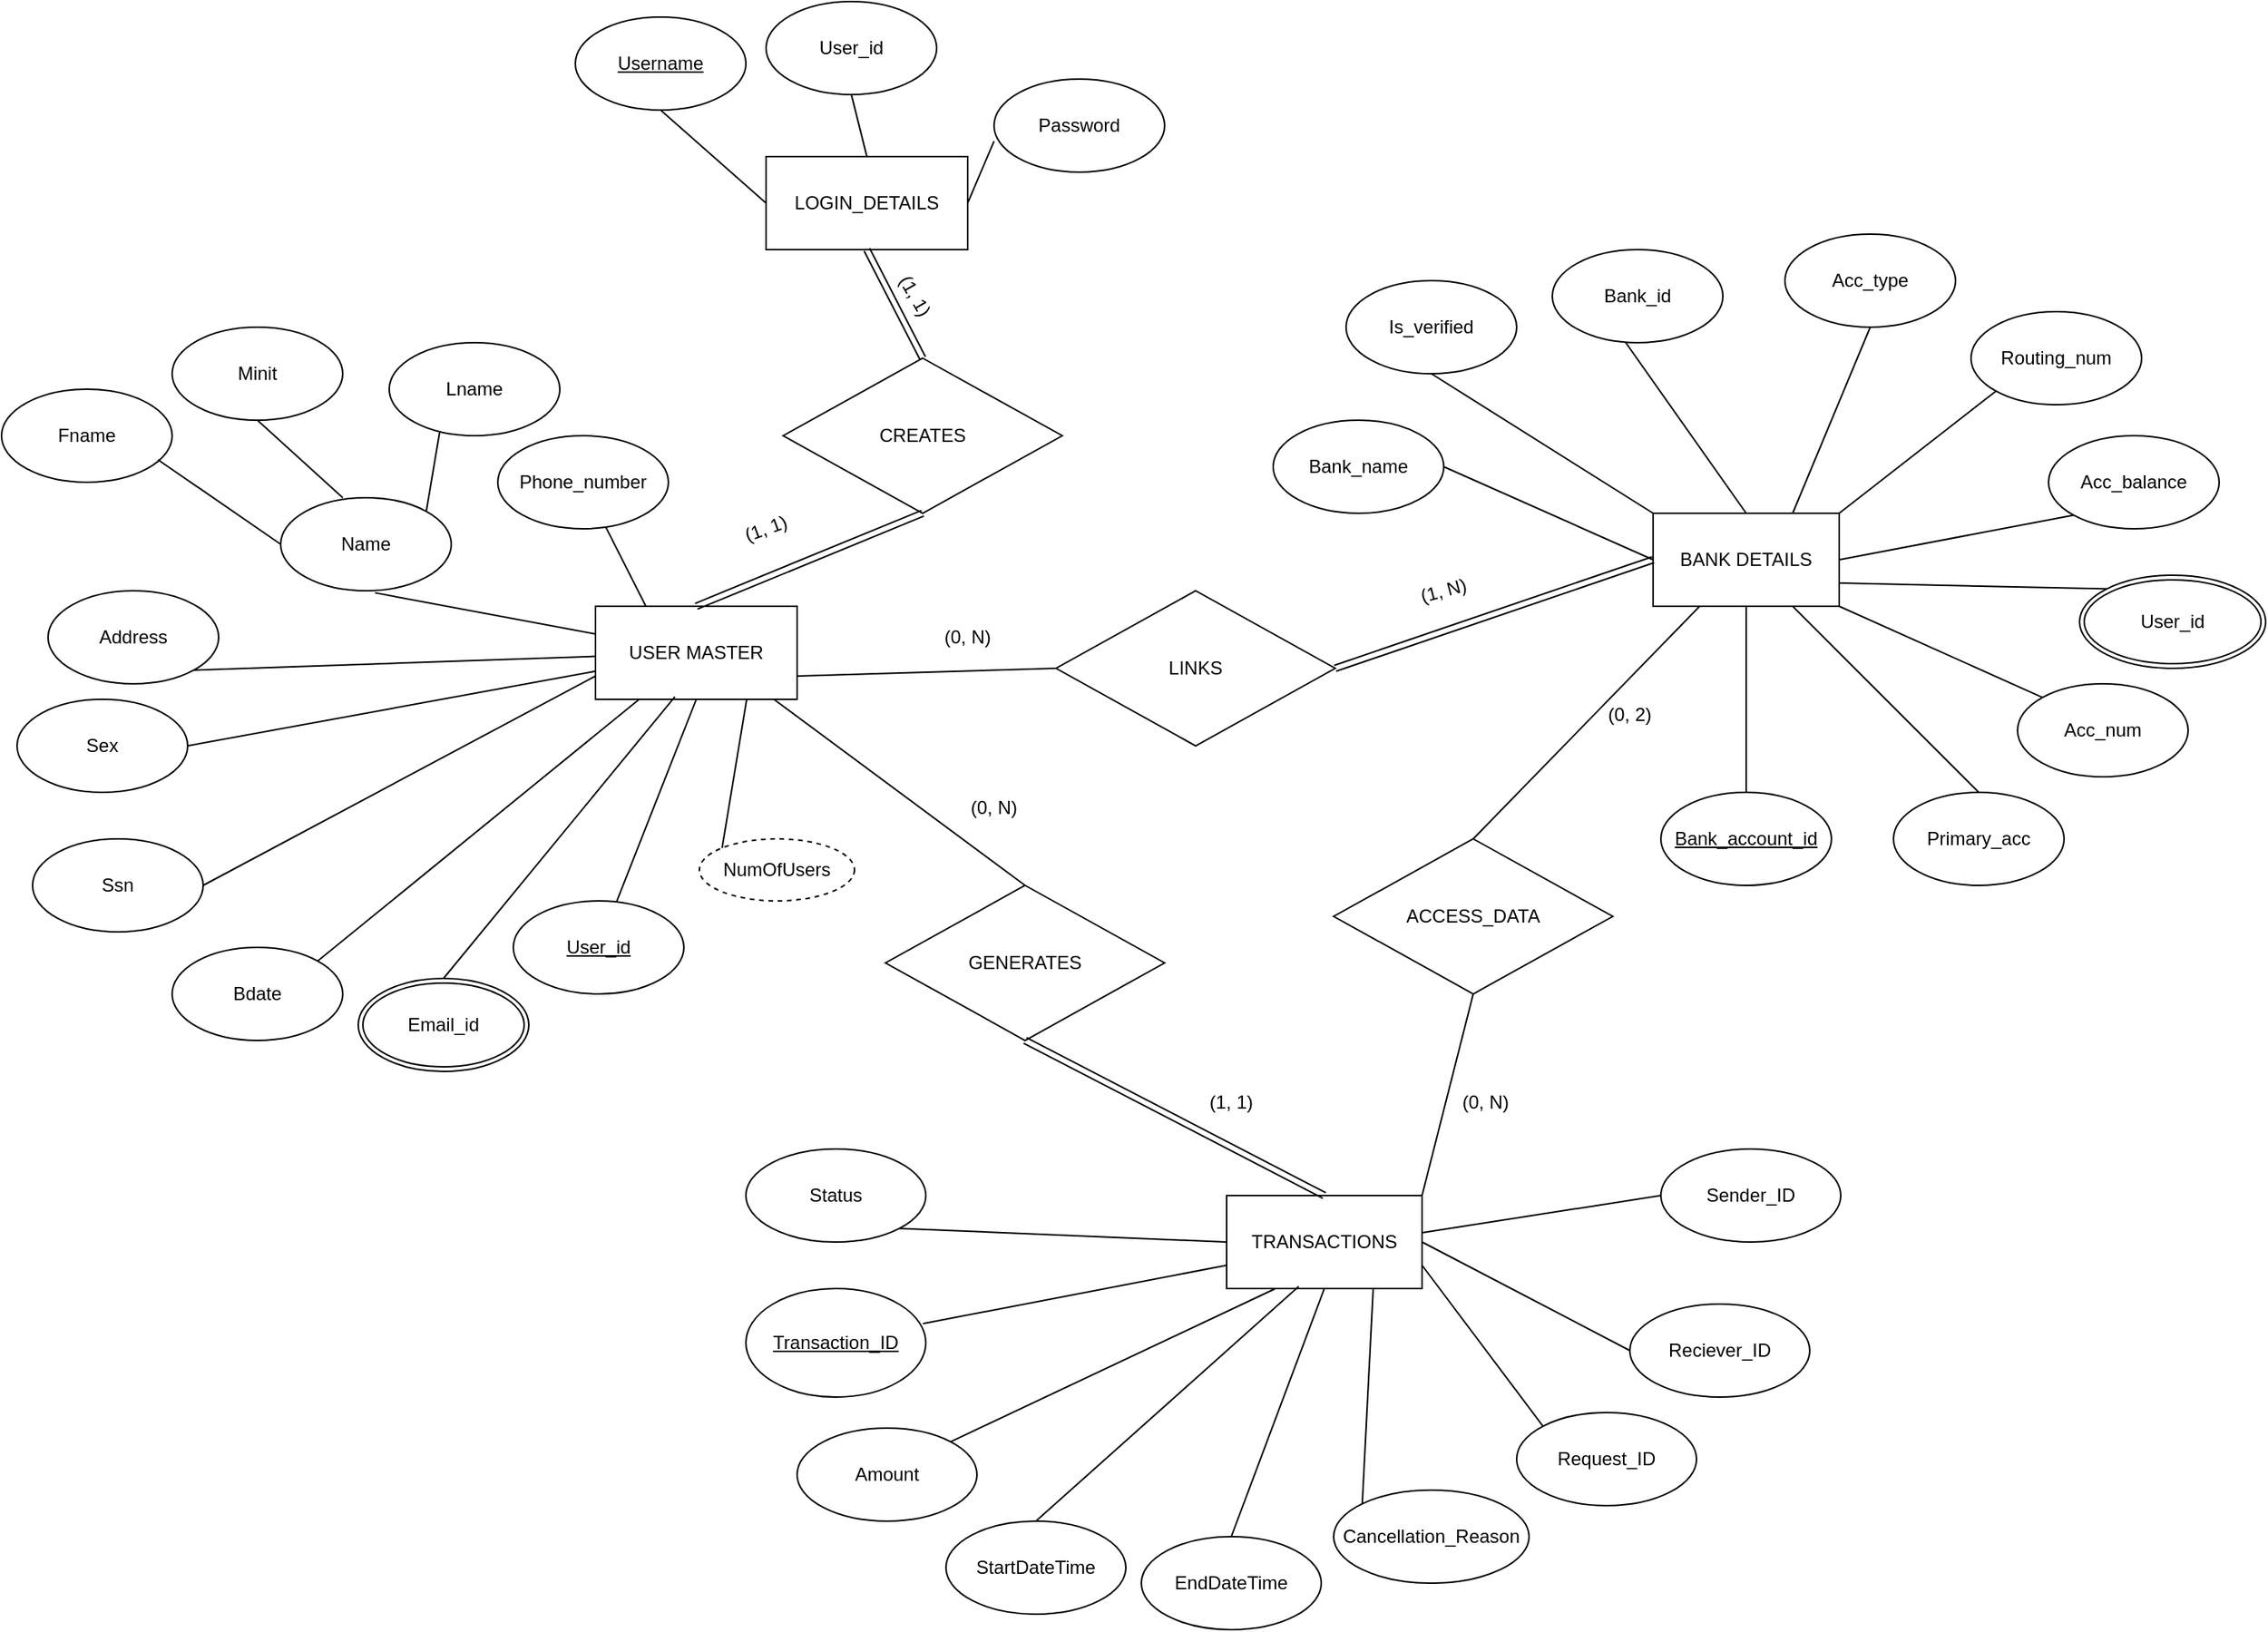 <mxfile version="12.7.4" type="google"><diagram id="C5RBs43oDa-KdzZeNtuy" name="Page-1"><mxGraphModel dx="1865" dy="1716" grid="1" gridSize="10" guides="1" tooltips="1" connect="1" arrows="1" fold="1" page="1" pageScale="1" pageWidth="827" pageHeight="1169" math="0" shadow="0"><root><mxCell id="WIyWlLk6GJQsqaUBKTNV-0"/><mxCell id="WIyWlLk6GJQsqaUBKTNV-1" parent="WIyWlLk6GJQsqaUBKTNV-0"/><mxCell id="PMgx4lqD4_zVNb_lcjUL-0" value="USER MASTER" style="rounded=0;whiteSpace=wrap;html=1;" parent="WIyWlLk6GJQsqaUBKTNV-1" vertex="1"><mxGeometry x="233" y="160" width="130" height="60" as="geometry"/></mxCell><mxCell id="PMgx4lqD4_zVNb_lcjUL-1" value="BANK DETAILS" style="rounded=0;whiteSpace=wrap;html=1;direction=east;" parent="WIyWlLk6GJQsqaUBKTNV-1" vertex="1"><mxGeometry x="915" y="100" width="120" height="60" as="geometry"/></mxCell><mxCell id="PMgx4lqD4_zVNb_lcjUL-2" value="TRANSACTIONS" style="rounded=0;whiteSpace=wrap;html=1;" parent="WIyWlLk6GJQsqaUBKTNV-1" vertex="1"><mxGeometry x="640" y="540" width="126" height="60" as="geometry"/></mxCell><mxCell id="PMgx4lqD4_zVNb_lcjUL-3" value="Name" style="ellipse;whiteSpace=wrap;html=1;" parent="WIyWlLk6GJQsqaUBKTNV-1" vertex="1"><mxGeometry x="30" y="90" width="110" height="60" as="geometry"/></mxCell><mxCell id="PMgx4lqD4_zVNb_lcjUL-5" value="Fname" style="ellipse;whiteSpace=wrap;html=1;" parent="WIyWlLk6GJQsqaUBKTNV-1" vertex="1"><mxGeometry x="-150" y="20" width="110" height="60" as="geometry"/></mxCell><mxCell id="PMgx4lqD4_zVNb_lcjUL-6" value="Sex" style="ellipse;whiteSpace=wrap;html=1;" parent="WIyWlLk6GJQsqaUBKTNV-1" vertex="1"><mxGeometry x="-140" y="220" width="110" height="60" as="geometry"/></mxCell><mxCell id="PMgx4lqD4_zVNb_lcjUL-7" value="Minit" style="ellipse;whiteSpace=wrap;html=1;" parent="WIyWlLk6GJQsqaUBKTNV-1" vertex="1"><mxGeometry x="-40" y="-20" width="110" height="60" as="geometry"/></mxCell><mxCell id="-SacyoYC46OH4VudDizA-0" value="Acc_num" style="ellipse;whiteSpace=wrap;html=1;" parent="WIyWlLk6GJQsqaUBKTNV-1" vertex="1"><mxGeometry x="1150" y="210" width="110" height="60" as="geometry"/></mxCell><mxCell id="PMgx4lqD4_zVNb_lcjUL-8" value="Lname" style="ellipse;whiteSpace=wrap;html=1;" parent="WIyWlLk6GJQsqaUBKTNV-1" vertex="1"><mxGeometry x="100" y="-10" width="110" height="60" as="geometry"/></mxCell><mxCell id="-SacyoYC46OH4VudDizA-1" value="Phone_number" style="ellipse;whiteSpace=wrap;html=1;" parent="WIyWlLk6GJQsqaUBKTNV-1" vertex="1"><mxGeometry x="170" y="50" width="110" height="60" as="geometry"/></mxCell><mxCell id="-SacyoYC46OH4VudDizA-2" value="Primary_acc" style="ellipse;whiteSpace=wrap;html=1;" parent="WIyWlLk6GJQsqaUBKTNV-1" vertex="1"><mxGeometry x="1070" y="280" width="110" height="60" as="geometry"/></mxCell><mxCell id="PMgx4lqD4_zVNb_lcjUL-10" value="Address" style="ellipse;whiteSpace=wrap;html=1;" parent="WIyWlLk6GJQsqaUBKTNV-1" vertex="1"><mxGeometry x="-120" y="150" width="110" height="60" as="geometry"/></mxCell><mxCell id="-SacyoYC46OH4VudDizA-3" value="Bank_name" style="ellipse;whiteSpace=wrap;html=1;" parent="WIyWlLk6GJQsqaUBKTNV-1" vertex="1"><mxGeometry x="670" y="40" width="110" height="60" as="geometry"/></mxCell><mxCell id="PMgx4lqD4_zVNb_lcjUL-11" value="Reciever_ID" style="ellipse;whiteSpace=wrap;html=1;" parent="WIyWlLk6GJQsqaUBKTNV-1" vertex="1"><mxGeometry x="900" y="610" width="116" height="60" as="geometry"/></mxCell><mxCell id="-SacyoYC46OH4VudDizA-4" value="Acc_type" style="ellipse;whiteSpace=wrap;html=1;" parent="WIyWlLk6GJQsqaUBKTNV-1" vertex="1"><mxGeometry x="1000" y="-80" width="110" height="60" as="geometry"/></mxCell><mxCell id="PMgx4lqD4_zVNb_lcjUL-12" value="Bdate" style="ellipse;whiteSpace=wrap;html=1;" parent="WIyWlLk6GJQsqaUBKTNV-1" vertex="1"><mxGeometry x="-40" y="380" width="110" height="60" as="geometry"/></mxCell><mxCell id="PMgx4lqD4_zVNb_lcjUL-13" value="Amount" style="ellipse;whiteSpace=wrap;html=1;" parent="WIyWlLk6GJQsqaUBKTNV-1" vertex="1"><mxGeometry x="363" y="690" width="116" height="60" as="geometry"/></mxCell><mxCell id="PMgx4lqD4_zVNb_lcjUL-14" value="Acc_balance" style="ellipse;whiteSpace=wrap;html=1;" parent="WIyWlLk6GJQsqaUBKTNV-1" vertex="1"><mxGeometry x="1170" y="50" width="110" height="60" as="geometry"/></mxCell><mxCell id="PMgx4lqD4_zVNb_lcjUL-15" value="Bank_id" style="ellipse;whiteSpace=wrap;html=1;" parent="WIyWlLk6GJQsqaUBKTNV-1" vertex="1"><mxGeometry x="850" y="-70" width="110" height="60" as="geometry"/></mxCell><mxCell id="PMgx4lqD4_zVNb_lcjUL-16" value="Routing_num" style="ellipse;whiteSpace=wrap;html=1;" parent="WIyWlLk6GJQsqaUBKTNV-1" vertex="1"><mxGeometry x="1120" y="-30" width="110" height="60" as="geometry"/></mxCell><mxCell id="PMgx4lqD4_zVNb_lcjUL-17" value="Sender_ID" style="ellipse;whiteSpace=wrap;html=1;" parent="WIyWlLk6GJQsqaUBKTNV-1" vertex="1"><mxGeometry x="920" y="510" width="116" height="60" as="geometry"/></mxCell><mxCell id="PMgx4lqD4_zVNb_lcjUL-18" value="EndDateTime" style="ellipse;whiteSpace=wrap;html=1;" parent="WIyWlLk6GJQsqaUBKTNV-1" vertex="1"><mxGeometry x="585" y="760" width="116" height="60" as="geometry"/></mxCell><mxCell id="PMgx4lqD4_zVNb_lcjUL-19" value="&lt;u&gt;User_id&lt;/u&gt;" style="ellipse;whiteSpace=wrap;html=1;" parent="WIyWlLk6GJQsqaUBKTNV-1" vertex="1"><mxGeometry x="180" y="350" width="110" height="60" as="geometry"/></mxCell><mxCell id="PMgx4lqD4_zVNb_lcjUL-20" value="&lt;u&gt;Username&lt;/u&gt;" style="ellipse;whiteSpace=wrap;html=1;" parent="WIyWlLk6GJQsqaUBKTNV-1" vertex="1"><mxGeometry x="220" y="-220" width="110" height="60" as="geometry"/></mxCell><mxCell id="PMgx4lqD4_zVNb_lcjUL-21" value="Ssn" style="ellipse;whiteSpace=wrap;html=1;" parent="WIyWlLk6GJQsqaUBKTNV-1" vertex="1"><mxGeometry x="-130" y="310" width="110" height="60" as="geometry"/></mxCell><mxCell id="PMgx4lqD4_zVNb_lcjUL-23" value="StartDateTime" style="ellipse;whiteSpace=wrap;html=1;" parent="WIyWlLk6GJQsqaUBKTNV-1" vertex="1"><mxGeometry x="459" y="750" width="116" height="60" as="geometry"/></mxCell><mxCell id="SpiXHMobqLjjM5GhveJn-0" value="Transaction_ID" style="ellipse;whiteSpace=wrap;html=1;align=center;fontStyle=4;" parent="WIyWlLk6GJQsqaUBKTNV-1" vertex="1"><mxGeometry x="330" y="600" width="116" height="70" as="geometry"/></mxCell><mxCell id="-SacyoYC46OH4VudDizA-5" value="Is_verified" style="ellipse;whiteSpace=wrap;html=1;" parent="WIyWlLk6GJQsqaUBKTNV-1" vertex="1"><mxGeometry x="717" y="-50" width="110" height="60" as="geometry"/></mxCell><mxCell id="SpiXHMobqLjjM5GhveJn-2" value="Status" style="ellipse;whiteSpace=wrap;html=1;" parent="WIyWlLk6GJQsqaUBKTNV-1" vertex="1"><mxGeometry x="330" y="510" width="116" height="60" as="geometry"/></mxCell><mxCell id="SpiXHMobqLjjM5GhveJn-3" value="Cancellation_Reason" style="ellipse;whiteSpace=wrap;html=1;" parent="WIyWlLk6GJQsqaUBKTNV-1" vertex="1"><mxGeometry x="709" y="730" width="126" height="60" as="geometry"/></mxCell><mxCell id="PMgx4lqD4_zVNb_lcjUL-25" value="&lt;span style=&quot;color: rgba(0 , 0 , 0 , 0) ; font-family: monospace ; font-size: 0px&quot;&gt;%3CmxGraphModel%3E%3Croot%3E%3CmxCell%20id%3D%220%22%2F%3E%3CmxCell%20id%3D%221%22%20parent%3D%220%22%2F%3E%3CmxCell%20id%3D%222%22%20value%3D%22Username%22%20style%3D%22ellipse%3BwhiteSpace%3Dwrap%3Bhtml%3D1%3B%22%20vertex%3D%221%22%20parent%3D%221%22%3E%3CmxGeometry%20x%3D%22340%22%20y%3D%2250%22%20width%3D%22110%22%20height%3D%2260%22%20as%3D%22geometry%22%2F%3E%3C%2FmxCell%3E%3C%2Froot%3E%3C%2FmxGraphModel%3E&lt;/span&gt;" style="text;html=1;align=center;verticalAlign=middle;resizable=0;points=[];autosize=1;" parent="WIyWlLk6GJQsqaUBKTNV-1" vertex="1"><mxGeometry x="780" y="210" width="20" height="20" as="geometry"/></mxCell><mxCell id="PMgx4lqD4_zVNb_lcjUL-29" value="Password" style="ellipse;whiteSpace=wrap;html=1;" parent="WIyWlLk6GJQsqaUBKTNV-1" vertex="1"><mxGeometry x="490" y="-180" width="110" height="60" as="geometry"/></mxCell><mxCell id="SpiXHMobqLjjM5GhveJn-4" value="Request_ID" style="ellipse;whiteSpace=wrap;html=1;" parent="WIyWlLk6GJQsqaUBKTNV-1" vertex="1"><mxGeometry x="827" y="680" width="116" height="60" as="geometry"/></mxCell><mxCell id="SpiXHMobqLjjM5GhveJn-13" value="" style="endArrow=none;html=1;rounded=0;exitX=1;exitY=0.4;exitDx=0;exitDy=0;exitPerimeter=0;entryX=0;entryY=0.5;entryDx=0;entryDy=0;" parent="WIyWlLk6GJQsqaUBKTNV-1" source="PMgx4lqD4_zVNb_lcjUL-2" target="PMgx4lqD4_zVNb_lcjUL-17" edge="1"><mxGeometry relative="1" as="geometry"><mxPoint x="458" y="530" as="sourcePoint"/><mxPoint x="618" y="530" as="targetPoint"/></mxGeometry></mxCell><mxCell id="-SacyoYC46OH4VudDizA-17" value="" style="endArrow=none;html=1;entryX=0.43;entryY=0.998;entryDx=0;entryDy=0;entryPerimeter=0;exitX=0.5;exitY=0;exitDx=0;exitDy=0;" parent="WIyWlLk6GJQsqaUBKTNV-1" source="PMgx4lqD4_zVNb_lcjUL-1" target="PMgx4lqD4_zVNb_lcjUL-15" edge="1"><mxGeometry width="50" height="50" relative="1" as="geometry"><mxPoint x="920" y="150" as="sourcePoint"/><mxPoint x="970" y="100" as="targetPoint"/></mxGeometry></mxCell><mxCell id="PMgx4lqD4_zVNb_lcjUL-43" value="" style="endArrow=none;html=1;rounded=0;exitX=0.553;exitY=1.022;exitDx=0;exitDy=0;exitPerimeter=0;" parent="WIyWlLk6GJQsqaUBKTNV-1" source="PMgx4lqD4_zVNb_lcjUL-3" target="PMgx4lqD4_zVNb_lcjUL-0" edge="1"><mxGeometry relative="1" as="geometry"><mxPoint x="180" y="190" as="sourcePoint"/><mxPoint x="340" y="190" as="targetPoint"/></mxGeometry></mxCell><mxCell id="-SacyoYC46OH4VudDizA-19" value="" style="endArrow=none;html=1;entryX=0.5;entryY=1;entryDx=0;entryDy=0;exitX=0;exitY=0;exitDx=0;exitDy=0;" parent="WIyWlLk6GJQsqaUBKTNV-1" source="PMgx4lqD4_zVNb_lcjUL-1" target="-SacyoYC46OH4VudDizA-5" edge="1"><mxGeometry width="50" height="50" relative="1" as="geometry"><mxPoint x="800.0" y="140.12" as="sourcePoint"/><mxPoint x="802.3" y="70.0" as="targetPoint"/></mxGeometry></mxCell><mxCell id="PMgx4lqD4_zVNb_lcjUL-44" value="" style="endArrow=none;html=1;rounded=0;entryX=0.5;entryY=1;entryDx=0;entryDy=0;exitX=0;exitY=0.5;exitDx=0;exitDy=0;" parent="WIyWlLk6GJQsqaUBKTNV-1" source="M8DTPCtkefdffaycc7An-2" target="PMgx4lqD4_zVNb_lcjUL-20" edge="1"><mxGeometry relative="1" as="geometry"><mxPoint x="210" y="210" as="sourcePoint"/><mxPoint x="370" y="210" as="targetPoint"/></mxGeometry></mxCell><mxCell id="PMgx4lqD4_zVNb_lcjUL-46" value="" style="endArrow=none;html=1;rounded=0;exitX=0.25;exitY=0;exitDx=0;exitDy=0;" parent="WIyWlLk6GJQsqaUBKTNV-1" source="PMgx4lqD4_zVNb_lcjUL-0" target="-SacyoYC46OH4VudDizA-1" edge="1"><mxGeometry relative="1" as="geometry"><mxPoint x="60" y="129.41" as="sourcePoint"/><mxPoint x="110" y="129.41" as="targetPoint"/></mxGeometry></mxCell><mxCell id="-SacyoYC46OH4VudDizA-22" value="" style="endArrow=none;html=1;entryX=0.5;entryY=1;entryDx=0;entryDy=0;exitX=0.75;exitY=0;exitDx=0;exitDy=0;" parent="WIyWlLk6GJQsqaUBKTNV-1" source="PMgx4lqD4_zVNb_lcjUL-1" target="-SacyoYC46OH4VudDizA-4" edge="1"><mxGeometry width="50" height="50" relative="1" as="geometry"><mxPoint x="970" y="150" as="sourcePoint"/><mxPoint x="1022.3" y="70.0" as="targetPoint"/></mxGeometry></mxCell><mxCell id="PMgx4lqD4_zVNb_lcjUL-47" value="" style="endArrow=none;html=1;rounded=0;exitX=1;exitY=0;exitDx=0;exitDy=0;" parent="WIyWlLk6GJQsqaUBKTNV-1" source="PMgx4lqD4_zVNb_lcjUL-12" target="PMgx4lqD4_zVNb_lcjUL-0" edge="1"><mxGeometry relative="1" as="geometry"><mxPoint x="5" y="240" as="sourcePoint"/><mxPoint x="260" y="240" as="targetPoint"/></mxGeometry></mxCell><mxCell id="PMgx4lqD4_zVNb_lcjUL-48" value="" style="endArrow=none;html=1;rounded=0;exitX=0.5;exitY=1;exitDx=0;exitDy=0;" parent="WIyWlLk6GJQsqaUBKTNV-1" source="PMgx4lqD4_zVNb_lcjUL-0" target="PMgx4lqD4_zVNb_lcjUL-19" edge="1"><mxGeometry relative="1" as="geometry"><mxPoint x="90" y="490" as="sourcePoint"/><mxPoint x="250" y="490" as="targetPoint"/></mxGeometry></mxCell><mxCell id="PMgx4lqD4_zVNb_lcjUL-49" value="" style="endArrow=none;html=1;rounded=0;exitX=1;exitY=0;exitDx=0;exitDy=0;entryX=0.25;entryY=1;entryDx=0;entryDy=0;" parent="WIyWlLk6GJQsqaUBKTNV-1" source="PMgx4lqD4_zVNb_lcjUL-13" target="PMgx4lqD4_zVNb_lcjUL-2" edge="1"><mxGeometry relative="1" as="geometry"><mxPoint x="348" y="700" as="sourcePoint"/><mxPoint x="508" y="700" as="targetPoint"/></mxGeometry></mxCell><mxCell id="-SacyoYC46OH4VudDizA-25" value="" style="endArrow=none;html=1;entryX=0;entryY=1;entryDx=0;entryDy=0;exitX=1;exitY=0;exitDx=0;exitDy=0;" parent="WIyWlLk6GJQsqaUBKTNV-1" source="PMgx4lqD4_zVNb_lcjUL-1" target="PMgx4lqD4_zVNb_lcjUL-16" edge="1"><mxGeometry width="50" height="50" relative="1" as="geometry"><mxPoint x="990" y="170" as="sourcePoint"/><mxPoint x="1170.0" y="50.0" as="targetPoint"/></mxGeometry></mxCell><mxCell id="PMgx4lqD4_zVNb_lcjUL-50" value="" style="endArrow=none;html=1;rounded=0;entryX=0;entryY=0.75;entryDx=0;entryDy=0;exitX=0.984;exitY=0.323;exitDx=0;exitDy=0;exitPerimeter=0;" parent="WIyWlLk6GJQsqaUBKTNV-1" source="SpiXHMobqLjjM5GhveJn-0" target="PMgx4lqD4_zVNb_lcjUL-2" edge="1"><mxGeometry relative="1" as="geometry"><mxPoint x="388" y="655" as="sourcePoint"/><mxPoint x="468" y="650" as="targetPoint"/></mxGeometry></mxCell><mxCell id="-SacyoYC46OH4VudDizA-26" value="" style="endArrow=none;html=1;entryX=1;entryY=0.75;entryDx=0;entryDy=0;exitX=0;exitY=0;exitDx=0;exitDy=0;" parent="WIyWlLk6GJQsqaUBKTNV-1" source="-SacyoYC46OH4VudDizA-39" target="PMgx4lqD4_zVNb_lcjUL-1" edge="1"><mxGeometry width="50" height="50" relative="1" as="geometry"><mxPoint x="1238.0" y="280.12" as="sourcePoint"/><mxPoint x="990" y="200" as="targetPoint"/></mxGeometry></mxCell><mxCell id="PMgx4lqD4_zVNb_lcjUL-51" value="" style="endArrow=none;html=1;rounded=0;exitX=1;exitY=1;exitDx=0;exitDy=0;entryX=0;entryY=0.5;entryDx=0;entryDy=0;" parent="WIyWlLk6GJQsqaUBKTNV-1" source="SpiXHMobqLjjM5GhveJn-2" target="PMgx4lqD4_zVNb_lcjUL-2" edge="1"><mxGeometry relative="1" as="geometry"><mxPoint x="343" y="609" as="sourcePoint"/><mxPoint x="503" y="609" as="targetPoint"/></mxGeometry></mxCell><mxCell id="-SacyoYC46OH4VudDizA-27" value="" style="endArrow=none;html=1;entryX=1;entryY=1;entryDx=0;entryDy=0;exitX=0;exitY=0;exitDx=0;exitDy=0;" parent="WIyWlLk6GJQsqaUBKTNV-1" source="-SacyoYC46OH4VudDizA-0" target="PMgx4lqD4_zVNb_lcjUL-1" edge="1"><mxGeometry width="50" height="50" relative="1" as="geometry"><mxPoint x="1103.85" y="280.12" as="sourcePoint"/><mxPoint x="990" y="210" as="targetPoint"/></mxGeometry></mxCell><mxCell id="PMgx4lqD4_zVNb_lcjUL-52" value="" style="endArrow=none;html=1;rounded=0;entryX=0;entryY=0;entryDx=0;entryDy=0;exitX=0.75;exitY=1;exitDx=0;exitDy=0;" parent="WIyWlLk6GJQsqaUBKTNV-1" source="PMgx4lqD4_zVNb_lcjUL-2" target="SpiXHMobqLjjM5GhveJn-3" edge="1"><mxGeometry relative="1" as="geometry"><mxPoint x="608" y="650" as="sourcePoint"/><mxPoint x="658" y="740" as="targetPoint"/></mxGeometry></mxCell><mxCell id="-SacyoYC46OH4VudDizA-28" value="" style="endArrow=none;html=1;entryX=0.75;entryY=1;entryDx=0;entryDy=0;exitX=0.5;exitY=0;exitDx=0;exitDy=0;" parent="WIyWlLk6GJQsqaUBKTNV-1" source="-SacyoYC46OH4VudDizA-2" target="PMgx4lqD4_zVNb_lcjUL-1" edge="1"><mxGeometry width="50" height="50" relative="1" as="geometry"><mxPoint x="928.85" y="280.12" as="sourcePoint"/><mxPoint x="931.15" y="210.0" as="targetPoint"/></mxGeometry></mxCell><mxCell id="PMgx4lqD4_zVNb_lcjUL-53" value="" style="endArrow=none;html=1;rounded=0;exitX=0.5;exitY=0;exitDx=0;exitDy=0;entryX=0.369;entryY=0.978;entryDx=0;entryDy=0;entryPerimeter=0;" parent="WIyWlLk6GJQsqaUBKTNV-1" source="PMgx4lqD4_zVNb_lcjUL-23" target="PMgx4lqD4_zVNb_lcjUL-2" edge="1"><mxGeometry relative="1" as="geometry"><mxPoint x="439" y="739" as="sourcePoint"/><mxPoint x="528" y="670" as="targetPoint"/></mxGeometry></mxCell><mxCell id="-SacyoYC46OH4VudDizA-29" value="" style="endArrow=none;html=1;exitX=1;exitY=0.5;exitDx=0;exitDy=0;entryX=0;entryY=1;entryDx=0;entryDy=0;" parent="WIyWlLk6GJQsqaUBKTNV-1" source="PMgx4lqD4_zVNb_lcjUL-1" target="PMgx4lqD4_zVNb_lcjUL-14" edge="1"><mxGeometry width="50" height="50" relative="1" as="geometry"><mxPoint x="1170.0" y="240.12" as="sourcePoint"/><mxPoint x="1140" y="144" as="targetPoint"/></mxGeometry></mxCell><mxCell id="SpiXHMobqLjjM5GhveJn-14" value="" style="endArrow=none;html=1;rounded=0;entryX=0;entryY=0.5;entryDx=0;entryDy=0;exitX=1;exitY=0.5;exitDx=0;exitDy=0;" parent="WIyWlLk6GJQsqaUBKTNV-1" source="PMgx4lqD4_zVNb_lcjUL-2" target="PMgx4lqD4_zVNb_lcjUL-11" edge="1"><mxGeometry relative="1" as="geometry"><mxPoint x="598" y="644" as="sourcePoint"/><mxPoint x="763" y="580" as="targetPoint"/></mxGeometry></mxCell><mxCell id="PMgx4lqD4_zVNb_lcjUL-95" value="" style="endArrow=none;html=1;rounded=0;entryX=0;entryY=0.667;entryDx=0;entryDy=0;entryPerimeter=0;exitX=0.99;exitY=0.55;exitDx=0;exitDy=0;exitPerimeter=0;" parent="WIyWlLk6GJQsqaUBKTNV-1" source="M8DTPCtkefdffaycc7An-2" target="PMgx4lqD4_zVNb_lcjUL-29" edge="1"><mxGeometry relative="1" as="geometry"><mxPoint x="350" y="148.33" as="sourcePoint"/><mxPoint x="510" y="148.33" as="targetPoint"/></mxGeometry></mxCell><mxCell id="SpiXHMobqLjjM5GhveJn-15" value="" style="endArrow=none;html=1;rounded=0;exitX=0.5;exitY=0;exitDx=0;exitDy=0;entryX=0.5;entryY=1;entryDx=0;entryDy=0;" parent="WIyWlLk6GJQsqaUBKTNV-1" source="PMgx4lqD4_zVNb_lcjUL-18" target="PMgx4lqD4_zVNb_lcjUL-2" edge="1"><mxGeometry relative="1" as="geometry"><mxPoint x="445.98" y="794.98" as="sourcePoint"/><mxPoint x="548" y="670" as="targetPoint"/></mxGeometry></mxCell><mxCell id="-SacyoYC46OH4VudDizA-30" value="" style="endArrow=none;html=1;rounded=0;entryX=0.364;entryY=0;entryDx=0;entryDy=0;exitX=0.5;exitY=1;exitDx=0;exitDy=0;entryPerimeter=0;" parent="WIyWlLk6GJQsqaUBKTNV-1" source="PMgx4lqD4_zVNb_lcjUL-7" target="PMgx4lqD4_zVNb_lcjUL-3" edge="1"><mxGeometry relative="1" as="geometry"><mxPoint x="110" y="80" as="sourcePoint"/><mxPoint x="175" y="80" as="targetPoint"/></mxGeometry></mxCell><mxCell id="-SacyoYC46OH4VudDizA-31" value="" style="endArrow=none;html=1;rounded=0;exitX=0.917;exitY=0.758;exitDx=0;exitDy=0;entryX=0;entryY=0.5;entryDx=0;entryDy=0;exitPerimeter=0;" parent="WIyWlLk6GJQsqaUBKTNV-1" source="PMgx4lqD4_zVNb_lcjUL-5" target="PMgx4lqD4_zVNb_lcjUL-3" edge="1"><mxGeometry relative="1" as="geometry"><mxPoint y="190" as="sourcePoint"/><mxPoint x="65" y="190" as="targetPoint"/></mxGeometry></mxCell><mxCell id="-SacyoYC46OH4VudDizA-32" value="" style="endArrow=none;html=1;rounded=0;exitX=1;exitY=1;exitDx=0;exitDy=0;" parent="WIyWlLk6GJQsqaUBKTNV-1" source="PMgx4lqD4_zVNb_lcjUL-10" target="PMgx4lqD4_zVNb_lcjUL-0" edge="1"><mxGeometry relative="1" as="geometry"><mxPoint x="-70" y="190" as="sourcePoint"/><mxPoint x="260" y="200" as="targetPoint"/></mxGeometry></mxCell><mxCell id="-SacyoYC46OH4VudDizA-33" value="" style="endArrow=none;html=1;rounded=0;exitX=1;exitY=0.5;exitDx=0;exitDy=0;" parent="WIyWlLk6GJQsqaUBKTNV-1" source="PMgx4lqD4_zVNb_lcjUL-6" target="PMgx4lqD4_zVNb_lcjUL-0" edge="1"><mxGeometry relative="1" as="geometry"><mxPoint x="45" y="280" as="sourcePoint"/><mxPoint x="250" y="200" as="targetPoint"/></mxGeometry></mxCell><mxCell id="-SacyoYC46OH4VudDizA-34" value="" style="endArrow=none;html=1;rounded=0;exitX=1;exitY=0.5;exitDx=0;exitDy=0;entryX=0;entryY=0.75;entryDx=0;entryDy=0;" parent="WIyWlLk6GJQsqaUBKTNV-1" source="PMgx4lqD4_zVNb_lcjUL-21" target="PMgx4lqD4_zVNb_lcjUL-0" edge="1"><mxGeometry relative="1" as="geometry"><mxPoint x="195" y="100" as="sourcePoint"/><mxPoint x="250" y="210" as="targetPoint"/></mxGeometry></mxCell><mxCell id="-SacyoYC46OH4VudDizA-35" value="" style="endArrow=none;html=1;rounded=0;exitX=0.5;exitY=0;exitDx=0;exitDy=0;entryX=0.394;entryY=0.972;entryDx=0;entryDy=0;entryPerimeter=0;" parent="WIyWlLk6GJQsqaUBKTNV-1" source="QDiADOnM0lhpb_4QG-t8-1" target="PMgx4lqD4_zVNb_lcjUL-0" edge="1"><mxGeometry relative="1" as="geometry"><mxPoint x="153.932" y="428.809" as="sourcePoint"/><mxPoint x="320" y="310" as="targetPoint"/></mxGeometry></mxCell><mxCell id="SpiXHMobqLjjM5GhveJn-16" value="" style="endArrow=none;html=1;rounded=0;entryX=0;entryY=0;entryDx=0;entryDy=0;exitX=1;exitY=0.75;exitDx=0;exitDy=0;" parent="WIyWlLk6GJQsqaUBKTNV-1" source="PMgx4lqD4_zVNb_lcjUL-2" target="SpiXHMobqLjjM5GhveJn-4" edge="1"><mxGeometry relative="1" as="geometry"><mxPoint x="608" y="654" as="sourcePoint"/><mxPoint x="688" y="631" as="targetPoint"/></mxGeometry></mxCell><mxCell id="-SacyoYC46OH4VudDizA-36" value="" style="endArrow=none;html=1;rounded=0;entryX=0.295;entryY=0.967;entryDx=0;entryDy=0;exitX=1;exitY=0;exitDx=0;exitDy=0;entryPerimeter=0;" parent="WIyWlLk6GJQsqaUBKTNV-1" source="PMgx4lqD4_zVNb_lcjUL-3" target="PMgx4lqD4_zVNb_lcjUL-8" edge="1"><mxGeometry relative="1" as="geometry"><mxPoint x="238.961" y="71.175" as="sourcePoint"/><mxPoint x="260" y="100" as="targetPoint"/></mxGeometry></mxCell><mxCell id="-SacyoYC46OH4VudDizA-39" value="User_id" style="ellipse;shape=doubleEllipse;margin=3;whiteSpace=wrap;html=1;align=center;" parent="WIyWlLk6GJQsqaUBKTNV-1" vertex="1"><mxGeometry x="1190" y="140" width="120" height="60" as="geometry"/></mxCell><mxCell id="QDiADOnM0lhpb_4QG-t8-1" value="Email_id" style="ellipse;shape=doubleEllipse;margin=3;whiteSpace=wrap;html=1;align=center;" parent="WIyWlLk6GJQsqaUBKTNV-1" vertex="1"><mxGeometry x="80" y="400" width="110" height="60" as="geometry"/></mxCell><mxCell id="tyRJOy-fE_rwPJNolw9W-0" value="LINKS" style="shape=rhombus;perimeter=rhombusPerimeter;whiteSpace=wrap;html=1;align=center;" parent="WIyWlLk6GJQsqaUBKTNV-1" vertex="1"><mxGeometry x="530" y="150" width="180" height="100" as="geometry"/></mxCell><mxCell id="-SacyoYC46OH4VudDizA-45" value="" style="endArrow=none;html=1;rounded=0;entryX=0;entryY=0.5;entryDx=0;entryDy=0;exitX=1;exitY=0.75;exitDx=0;exitDy=0;" parent="WIyWlLk6GJQsqaUBKTNV-1" source="PMgx4lqD4_zVNb_lcjUL-0" target="tyRJOy-fE_rwPJNolw9W-0" edge="1"><mxGeometry relative="1" as="geometry"><mxPoint x="320" y="259.41" as="sourcePoint"/><mxPoint x="480" y="259.41" as="targetPoint"/></mxGeometry></mxCell><mxCell id="-SacyoYC46OH4VudDizA-47" value="" style="shape=link;html=1;rounded=0;exitX=1;exitY=0.5;exitDx=0;exitDy=0;entryX=0;entryY=0.5;entryDx=0;entryDy=0;" parent="WIyWlLk6GJQsqaUBKTNV-1" source="tyRJOy-fE_rwPJNolw9W-0" target="PMgx4lqD4_zVNb_lcjUL-1" edge="1"><mxGeometry relative="1" as="geometry"><mxPoint x="685" y="198.82" as="sourcePoint"/><mxPoint x="720" y="130" as="targetPoint"/><Array as="points"/></mxGeometry></mxCell><mxCell id="-SacyoYC46OH4VudDizA-49" value="" style="resizable=0;html=1;align=right;verticalAlign=bottom;" parent="-SacyoYC46OH4VudDizA-47" connectable="0" vertex="1"><mxGeometry x="1" relative="1" as="geometry"/></mxCell><mxCell id="tyRJOy-fE_rwPJNolw9W-2" value="GENERATES" style="shape=rhombus;perimeter=rhombusPerimeter;whiteSpace=wrap;html=1;align=center;" parent="WIyWlLk6GJQsqaUBKTNV-1" vertex="1"><mxGeometry x="420" y="340" width="180" height="100" as="geometry"/></mxCell><mxCell id="tyRJOy-fE_rwPJNolw9W-3" value="ACCESS_DATA" style="shape=rhombus;perimeter=rhombusPerimeter;whiteSpace=wrap;html=1;align=center;" parent="WIyWlLk6GJQsqaUBKTNV-1" vertex="1"><mxGeometry x="709" y="310" width="180" height="100" as="geometry"/></mxCell><mxCell id="tyRJOy-fE_rwPJNolw9W-4" value="" style="endArrow=none;html=1;entryX=1;entryY=0.5;entryDx=0;entryDy=0;exitX=0;exitY=0.5;exitDx=0;exitDy=0;" parent="WIyWlLk6GJQsqaUBKTNV-1" source="PMgx4lqD4_zVNb_lcjUL-1" target="-SacyoYC46OH4VudDizA-3" edge="1"><mxGeometry width="50" height="50" relative="1" as="geometry"><mxPoint x="885" y="160" as="sourcePoint"/><mxPoint x="812.3" y="80.0" as="targetPoint"/><Array as="points"/></mxGeometry></mxCell><mxCell id="tyRJOy-fE_rwPJNolw9W-5" value="" style="endArrow=none;html=1;rounded=0;entryX=0.5;entryY=0;entryDx=0;entryDy=0;exitX=0.885;exitY=1;exitDx=0;exitDy=0;exitPerimeter=0;" parent="WIyWlLk6GJQsqaUBKTNV-1" source="PMgx4lqD4_zVNb_lcjUL-0" target="tyRJOy-fE_rwPJNolw9W-2" edge="1"><mxGeometry relative="1" as="geometry"><mxPoint x="340" y="275" as="sourcePoint"/><mxPoint x="520" y="260" as="targetPoint"/></mxGeometry></mxCell><mxCell id="tyRJOy-fE_rwPJNolw9W-7" value="" style="shape=link;html=1;rounded=0;entryX=0.5;entryY=0;entryDx=0;entryDy=0;exitX=0.5;exitY=1;exitDx=0;exitDy=0;" parent="WIyWlLk6GJQsqaUBKTNV-1" source="tyRJOy-fE_rwPJNolw9W-2" target="PMgx4lqD4_zVNb_lcjUL-2" edge="1"><mxGeometry relative="1" as="geometry"><mxPoint x="457" y="490" as="sourcePoint"/><mxPoint x="667" y="430" as="targetPoint"/><Array as="points"/></mxGeometry></mxCell><mxCell id="tyRJOy-fE_rwPJNolw9W-9" value="" style="resizable=0;html=1;align=right;verticalAlign=bottom;" parent="tyRJOy-fE_rwPJNolw9W-7" connectable="0" vertex="1"><mxGeometry x="1" relative="1" as="geometry"/></mxCell><mxCell id="tyRJOy-fE_rwPJNolw9W-10" value="" style="endArrow=none;html=1;rounded=0;exitX=1;exitY=0;exitDx=0;exitDy=0;entryX=0.5;entryY=1;entryDx=0;entryDy=0;" parent="WIyWlLk6GJQsqaUBKTNV-1" source="PMgx4lqD4_zVNb_lcjUL-2" target="tyRJOy-fE_rwPJNolw9W-3" edge="1"><mxGeometry relative="1" as="geometry"><mxPoint x="560" y="370" as="sourcePoint"/><mxPoint x="720" y="370" as="targetPoint"/></mxGeometry></mxCell><mxCell id="tyRJOy-fE_rwPJNolw9W-12" value="" style="endArrow=none;html=1;rounded=0;entryX=0.5;entryY=0;entryDx=0;entryDy=0;exitX=0.25;exitY=1;exitDx=0;exitDy=0;" parent="WIyWlLk6GJQsqaUBKTNV-1" source="PMgx4lqD4_zVNb_lcjUL-1" target="tyRJOy-fE_rwPJNolw9W-3" edge="1"><mxGeometry relative="1" as="geometry"><mxPoint x="699.05" y="280" as="sourcePoint"/><mxPoint x="770" y="380" as="targetPoint"/></mxGeometry></mxCell><mxCell id="M8DTPCtkefdffaycc7An-0" value="NumOfUsers" style="ellipse;whiteSpace=wrap;html=1;align=center;dashed=1;" parent="WIyWlLk6GJQsqaUBKTNV-1" vertex="1"><mxGeometry x="300" y="310" width="100" height="40" as="geometry"/></mxCell><mxCell id="M8DTPCtkefdffaycc7An-1" value="" style="endArrow=none;html=1;entryX=0;entryY=0;entryDx=0;entryDy=0;exitX=0.75;exitY=1;exitDx=0;exitDy=0;" parent="WIyWlLk6GJQsqaUBKTNV-1" source="PMgx4lqD4_zVNb_lcjUL-0" target="M8DTPCtkefdffaycc7An-0" edge="1"><mxGeometry width="50" height="50" relative="1" as="geometry"><mxPoint x="330" y="320" as="sourcePoint"/><mxPoint x="380" y="270" as="targetPoint"/></mxGeometry></mxCell><mxCell id="M8DTPCtkefdffaycc7An-2" value="LOGIN_DETAILS" style="rounded=0;whiteSpace=wrap;html=1;" parent="WIyWlLk6GJQsqaUBKTNV-1" vertex="1"><mxGeometry x="343" y="-130" width="130" height="60" as="geometry"/></mxCell><mxCell id="M8DTPCtkefdffaycc7An-3" value="User_id" style="ellipse;whiteSpace=wrap;html=1;" parent="WIyWlLk6GJQsqaUBKTNV-1" vertex="1"><mxGeometry x="343" y="-230" width="110" height="60" as="geometry"/></mxCell><mxCell id="M8DTPCtkefdffaycc7An-5" value="" style="endArrow=none;html=1;rounded=0;entryX=0.5;entryY=1;entryDx=0;entryDy=0;exitX=0.5;exitY=0;exitDx=0;exitDy=0;" parent="WIyWlLk6GJQsqaUBKTNV-1" source="M8DTPCtkefdffaycc7An-2" target="M8DTPCtkefdffaycc7An-3" edge="1"><mxGeometry relative="1" as="geometry"><mxPoint x="430" y="-140" as="sourcePoint"/><mxPoint x="541.54" y="-160" as="targetPoint"/></mxGeometry></mxCell><mxCell id="M8DTPCtkefdffaycc7An-6" value="CREATES" style="shape=rhombus;perimeter=rhombusPerimeter;whiteSpace=wrap;html=1;align=center;" parent="WIyWlLk6GJQsqaUBKTNV-1" vertex="1"><mxGeometry x="354" width="180" height="100" as="geometry"/></mxCell><mxCell id="M8DTPCtkefdffaycc7An-7" value="" style="shape=link;html=1;rounded=0;exitX=0.5;exitY=0;exitDx=0;exitDy=0;entryX=0.5;entryY=1;entryDx=0;entryDy=0;" parent="WIyWlLk6GJQsqaUBKTNV-1" source="M8DTPCtkefdffaycc7An-6" target="M8DTPCtkefdffaycc7An-2" edge="1"><mxGeometry relative="1" as="geometry"><mxPoint x="482" y="-10" as="sourcePoint"/><mxPoint x="642" y="-10" as="targetPoint"/></mxGeometry></mxCell><mxCell id="M8DTPCtkefdffaycc7An-9" value="" style="shape=link;html=1;rounded=0;exitX=0.5;exitY=0;exitDx=0;exitDy=0;entryX=0.5;entryY=1;entryDx=0;entryDy=0;" parent="WIyWlLk6GJQsqaUBKTNV-1" source="PMgx4lqD4_zVNb_lcjUL-0" target="M8DTPCtkefdffaycc7An-6" edge="1"><mxGeometry relative="1" as="geometry"><mxPoint x="250" y="120" as="sourcePoint"/><mxPoint x="410" y="120" as="targetPoint"/></mxGeometry></mxCell><mxCell id="qlypDrzruPyWD2IvsYlV-0" value="(0, N)" style="text;html=1;strokeColor=none;fillColor=none;align=center;verticalAlign=middle;whiteSpace=wrap;rounded=0;" parent="WIyWlLk6GJQsqaUBKTNV-1" vertex="1"><mxGeometry x="453" y="170" width="40" height="20" as="geometry"/></mxCell><mxCell id="qlypDrzruPyWD2IvsYlV-2" value="(1, N)" style="text;html=1;strokeColor=none;fillColor=none;align=center;verticalAlign=middle;whiteSpace=wrap;rounded=0;rotation=-15;" parent="WIyWlLk6GJQsqaUBKTNV-1" vertex="1"><mxGeometry x="760" y="140" width="40" height="20" as="geometry"/></mxCell><mxCell id="qlypDrzruPyWD2IvsYlV-3" value="(1, 1)" style="text;html=1;strokeColor=none;fillColor=none;align=center;verticalAlign=middle;whiteSpace=wrap;rounded=0;rotation=-20;" parent="WIyWlLk6GJQsqaUBKTNV-1" vertex="1"><mxGeometry x="323" y="100" width="40" height="20" as="geometry"/></mxCell><mxCell id="qlypDrzruPyWD2IvsYlV-4" value="(1, 1)" style="text;html=1;strokeColor=none;fillColor=none;align=center;verticalAlign=middle;whiteSpace=wrap;rounded=0;rotation=60;" parent="WIyWlLk6GJQsqaUBKTNV-1" vertex="1"><mxGeometry x="419" y="-50" width="40" height="20" as="geometry"/></mxCell><mxCell id="qlypDrzruPyWD2IvsYlV-7" value="(0, N)" style="text;html=1;strokeColor=none;fillColor=none;align=center;verticalAlign=middle;whiteSpace=wrap;rounded=0;" parent="WIyWlLk6GJQsqaUBKTNV-1" vertex="1"><mxGeometry x="787" y="470" width="40" height="20" as="geometry"/></mxCell><mxCell id="qlypDrzruPyWD2IvsYlV-9" value="(0, 2)" style="text;html=1;strokeColor=none;fillColor=none;align=center;verticalAlign=middle;whiteSpace=wrap;rounded=0;" parent="WIyWlLk6GJQsqaUBKTNV-1" vertex="1"><mxGeometry x="880" y="220" width="40" height="20" as="geometry"/></mxCell><mxCell id="qlypDrzruPyWD2IvsYlV-12" value="(0, N)" style="text;html=1;strokeColor=none;fillColor=none;align=center;verticalAlign=middle;whiteSpace=wrap;rounded=0;" parent="WIyWlLk6GJQsqaUBKTNV-1" vertex="1"><mxGeometry x="470" y="280" width="40" height="20" as="geometry"/></mxCell><mxCell id="qlypDrzruPyWD2IvsYlV-13" value="(1, 1)" style="text;html=1;strokeColor=none;fillColor=none;align=center;verticalAlign=middle;whiteSpace=wrap;rounded=0;" parent="WIyWlLk6GJQsqaUBKTNV-1" vertex="1"><mxGeometry x="623" y="470" width="40" height="20" as="geometry"/></mxCell><mxCell id="itXhwPsr2A_Xv4JsxvtD-0" value="&lt;u&gt;Bank_account_id&lt;/u&gt;" style="ellipse;whiteSpace=wrap;html=1;" vertex="1" parent="WIyWlLk6GJQsqaUBKTNV-1"><mxGeometry x="920" y="280" width="110" height="60" as="geometry"/></mxCell><mxCell id="itXhwPsr2A_Xv4JsxvtD-1" value="" style="endArrow=none;html=1;exitX=0.5;exitY=0;exitDx=0;exitDy=0;entryX=0.5;entryY=1;entryDx=0;entryDy=0;" edge="1" parent="WIyWlLk6GJQsqaUBKTNV-1" source="itXhwPsr2A_Xv4JsxvtD-0" target="PMgx4lqD4_zVNb_lcjUL-1"><mxGeometry width="50" height="50" relative="1" as="geometry"><mxPoint x="1088" y="300" as="sourcePoint"/><mxPoint x="980" y="190" as="targetPoint"/></mxGeometry></mxCell></root></mxGraphModel></diagram></mxfile>